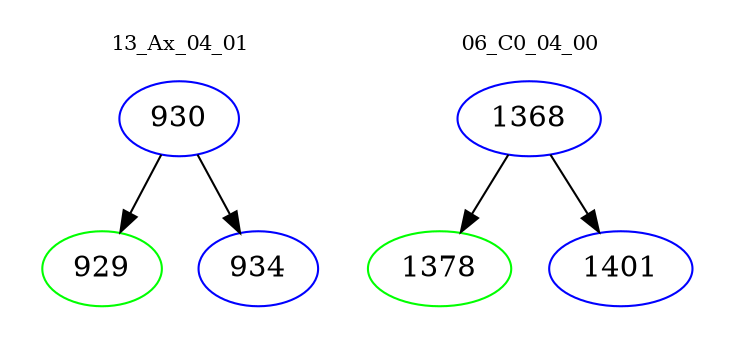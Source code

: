 digraph{
subgraph cluster_0 {
color = white
label = "13_Ax_04_01";
fontsize=10;
T0_930 [label="930", color="blue"]
T0_930 -> T0_929 [color="black"]
T0_929 [label="929", color="green"]
T0_930 -> T0_934 [color="black"]
T0_934 [label="934", color="blue"]
}
subgraph cluster_1 {
color = white
label = "06_C0_04_00";
fontsize=10;
T1_1368 [label="1368", color="blue"]
T1_1368 -> T1_1378 [color="black"]
T1_1378 [label="1378", color="green"]
T1_1368 -> T1_1401 [color="black"]
T1_1401 [label="1401", color="blue"]
}
}
